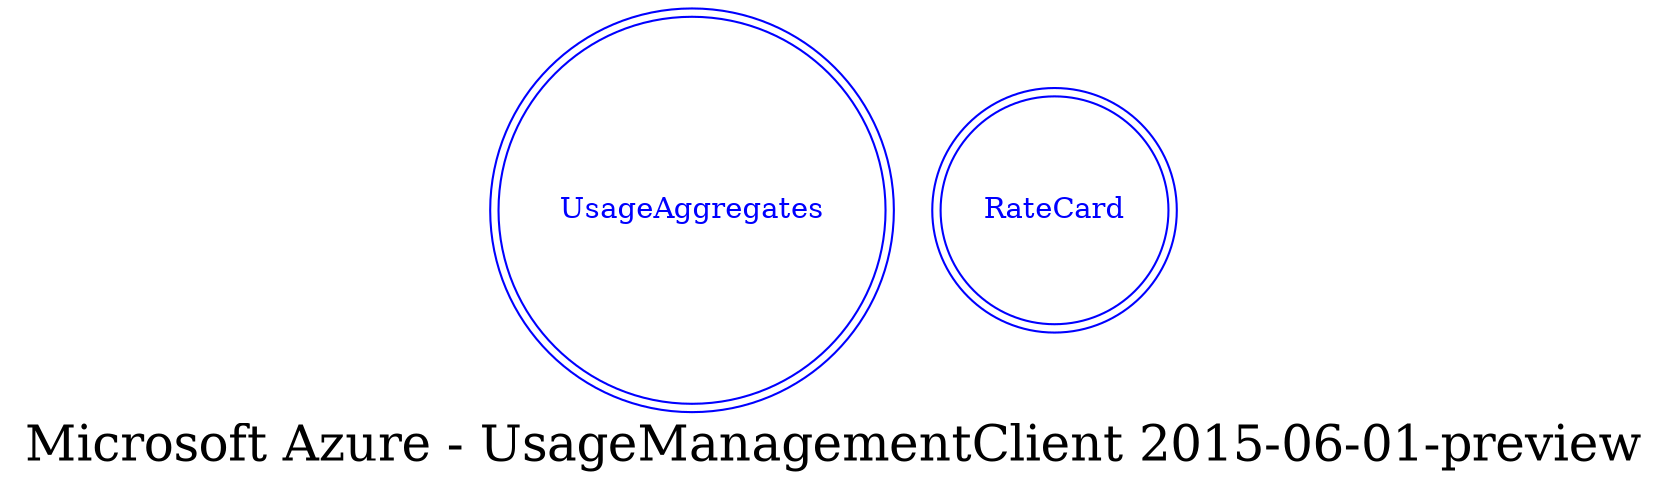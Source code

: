 digraph LexiconGraph {
graph[label="Microsoft Azure - UsageManagementClient 2015-06-01-preview", fontsize=24]
splines=true
"UsageAggregates" [color=blue, fontcolor=blue, shape=doublecircle]
"RateCard" [color=blue, fontcolor=blue, shape=doublecircle]
}
